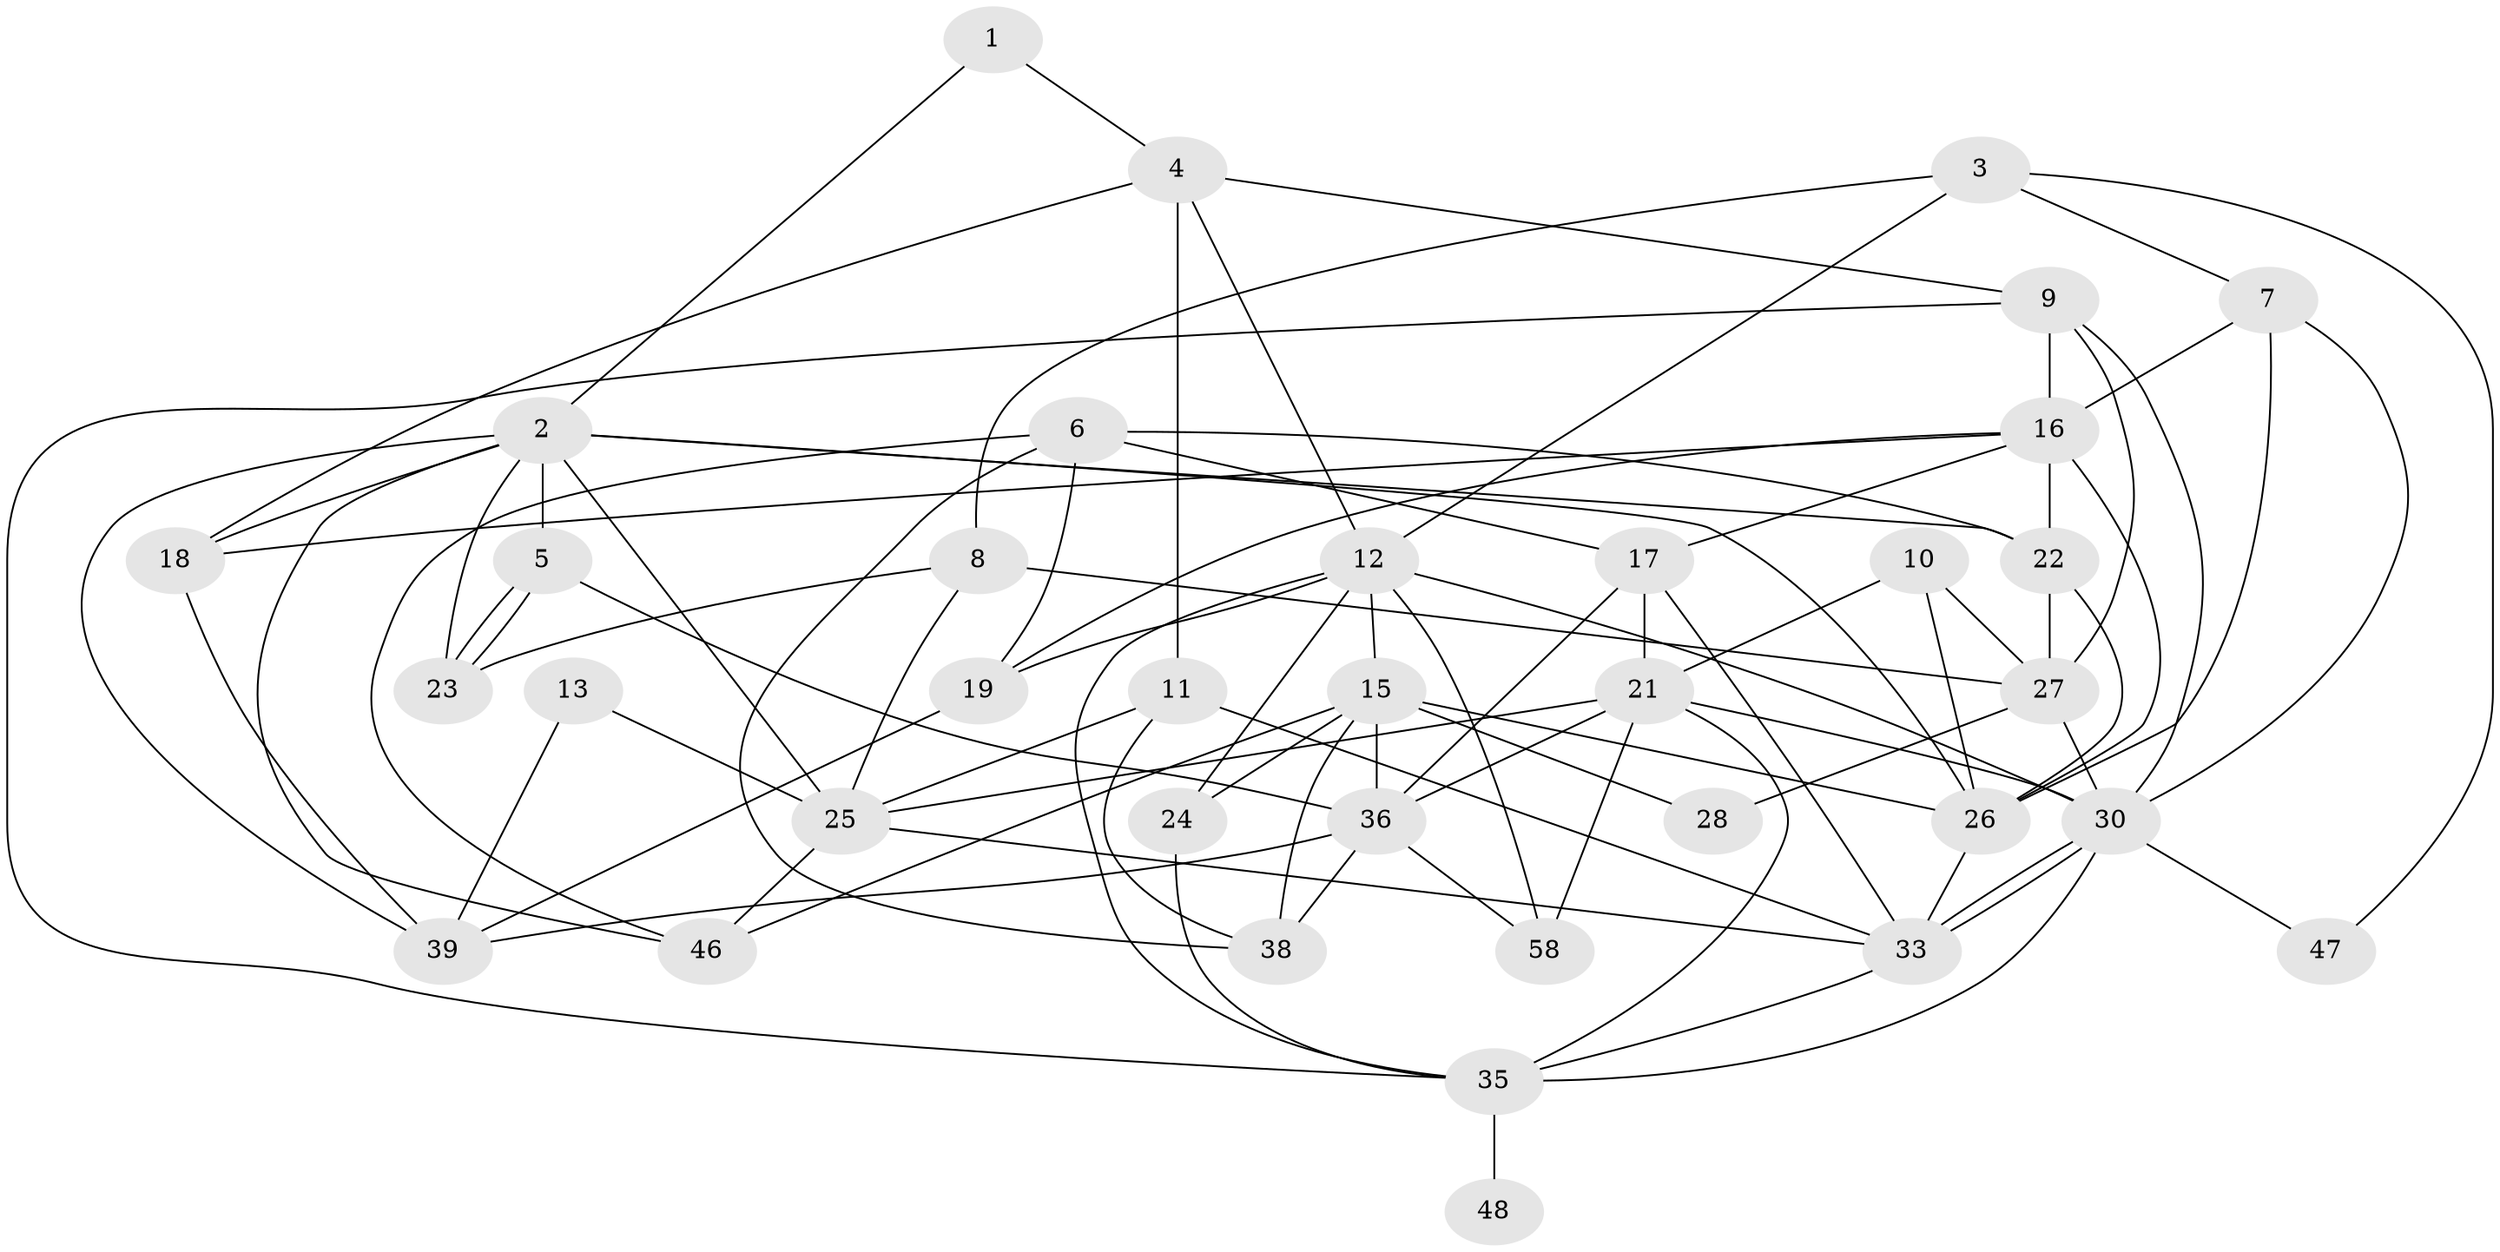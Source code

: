 // Generated by graph-tools (version 1.1) at 2025/24/03/03/25 07:24:02]
// undirected, 36 vertices, 88 edges
graph export_dot {
graph [start="1"]
  node [color=gray90,style=filled];
  1;
  2 [super="+14"];
  3;
  4 [super="+54"];
  5 [super="+49"];
  6;
  7 [super="+34"];
  8 [super="+20"];
  9 [super="+32"];
  10;
  11;
  12 [super="+56"];
  13;
  15 [super="+55"];
  16 [super="+53"];
  17 [super="+31"];
  18;
  19 [super="+44"];
  21 [super="+40"];
  22 [super="+43"];
  23;
  24;
  25 [super="+50"];
  26 [super="+29"];
  27 [super="+37"];
  28;
  30 [super="+51"];
  33 [super="+42"];
  35 [super="+41"];
  36 [super="+57"];
  38 [super="+52"];
  39 [super="+45"];
  46;
  47;
  48;
  58;
  1 -- 4;
  1 -- 2;
  2 -- 22;
  2 -- 18;
  2 -- 23;
  2 -- 39;
  2 -- 26;
  2 -- 46;
  2 -- 25;
  2 -- 5;
  3 -- 7;
  3 -- 47;
  3 -- 12;
  3 -- 8;
  4 -- 11;
  4 -- 18;
  4 -- 12;
  4 -- 9;
  5 -- 23;
  5 -- 23;
  5 -- 36;
  6 -- 46;
  6 -- 19;
  6 -- 38;
  6 -- 17;
  6 -- 22;
  7 -- 16 [weight=2];
  7 -- 26;
  7 -- 30 [weight=2];
  8 -- 27 [weight=2];
  8 -- 25;
  8 -- 23;
  9 -- 30;
  9 -- 35;
  9 -- 27;
  9 -- 16;
  10 -- 27;
  10 -- 21;
  10 -- 26;
  11 -- 25;
  11 -- 38;
  11 -- 33;
  12 -- 24;
  12 -- 19;
  12 -- 58;
  12 -- 30;
  12 -- 15;
  12 -- 35;
  13 -- 39;
  13 -- 25;
  15 -- 24 [weight=2];
  15 -- 46;
  15 -- 28;
  15 -- 38;
  15 -- 26;
  15 -- 36;
  16 -- 17;
  16 -- 22;
  16 -- 26;
  16 -- 18;
  16 -- 19;
  17 -- 33;
  17 -- 21;
  17 -- 36;
  18 -- 39;
  19 -- 39 [weight=2];
  21 -- 25;
  21 -- 58;
  21 -- 35;
  21 -- 36;
  21 -- 30;
  22 -- 26;
  22 -- 27;
  24 -- 35;
  25 -- 33;
  25 -- 46;
  26 -- 33;
  27 -- 28;
  27 -- 30;
  30 -- 33;
  30 -- 33;
  30 -- 35;
  30 -- 47;
  33 -- 35;
  35 -- 48 [weight=2];
  36 -- 38;
  36 -- 39;
  36 -- 58;
}
